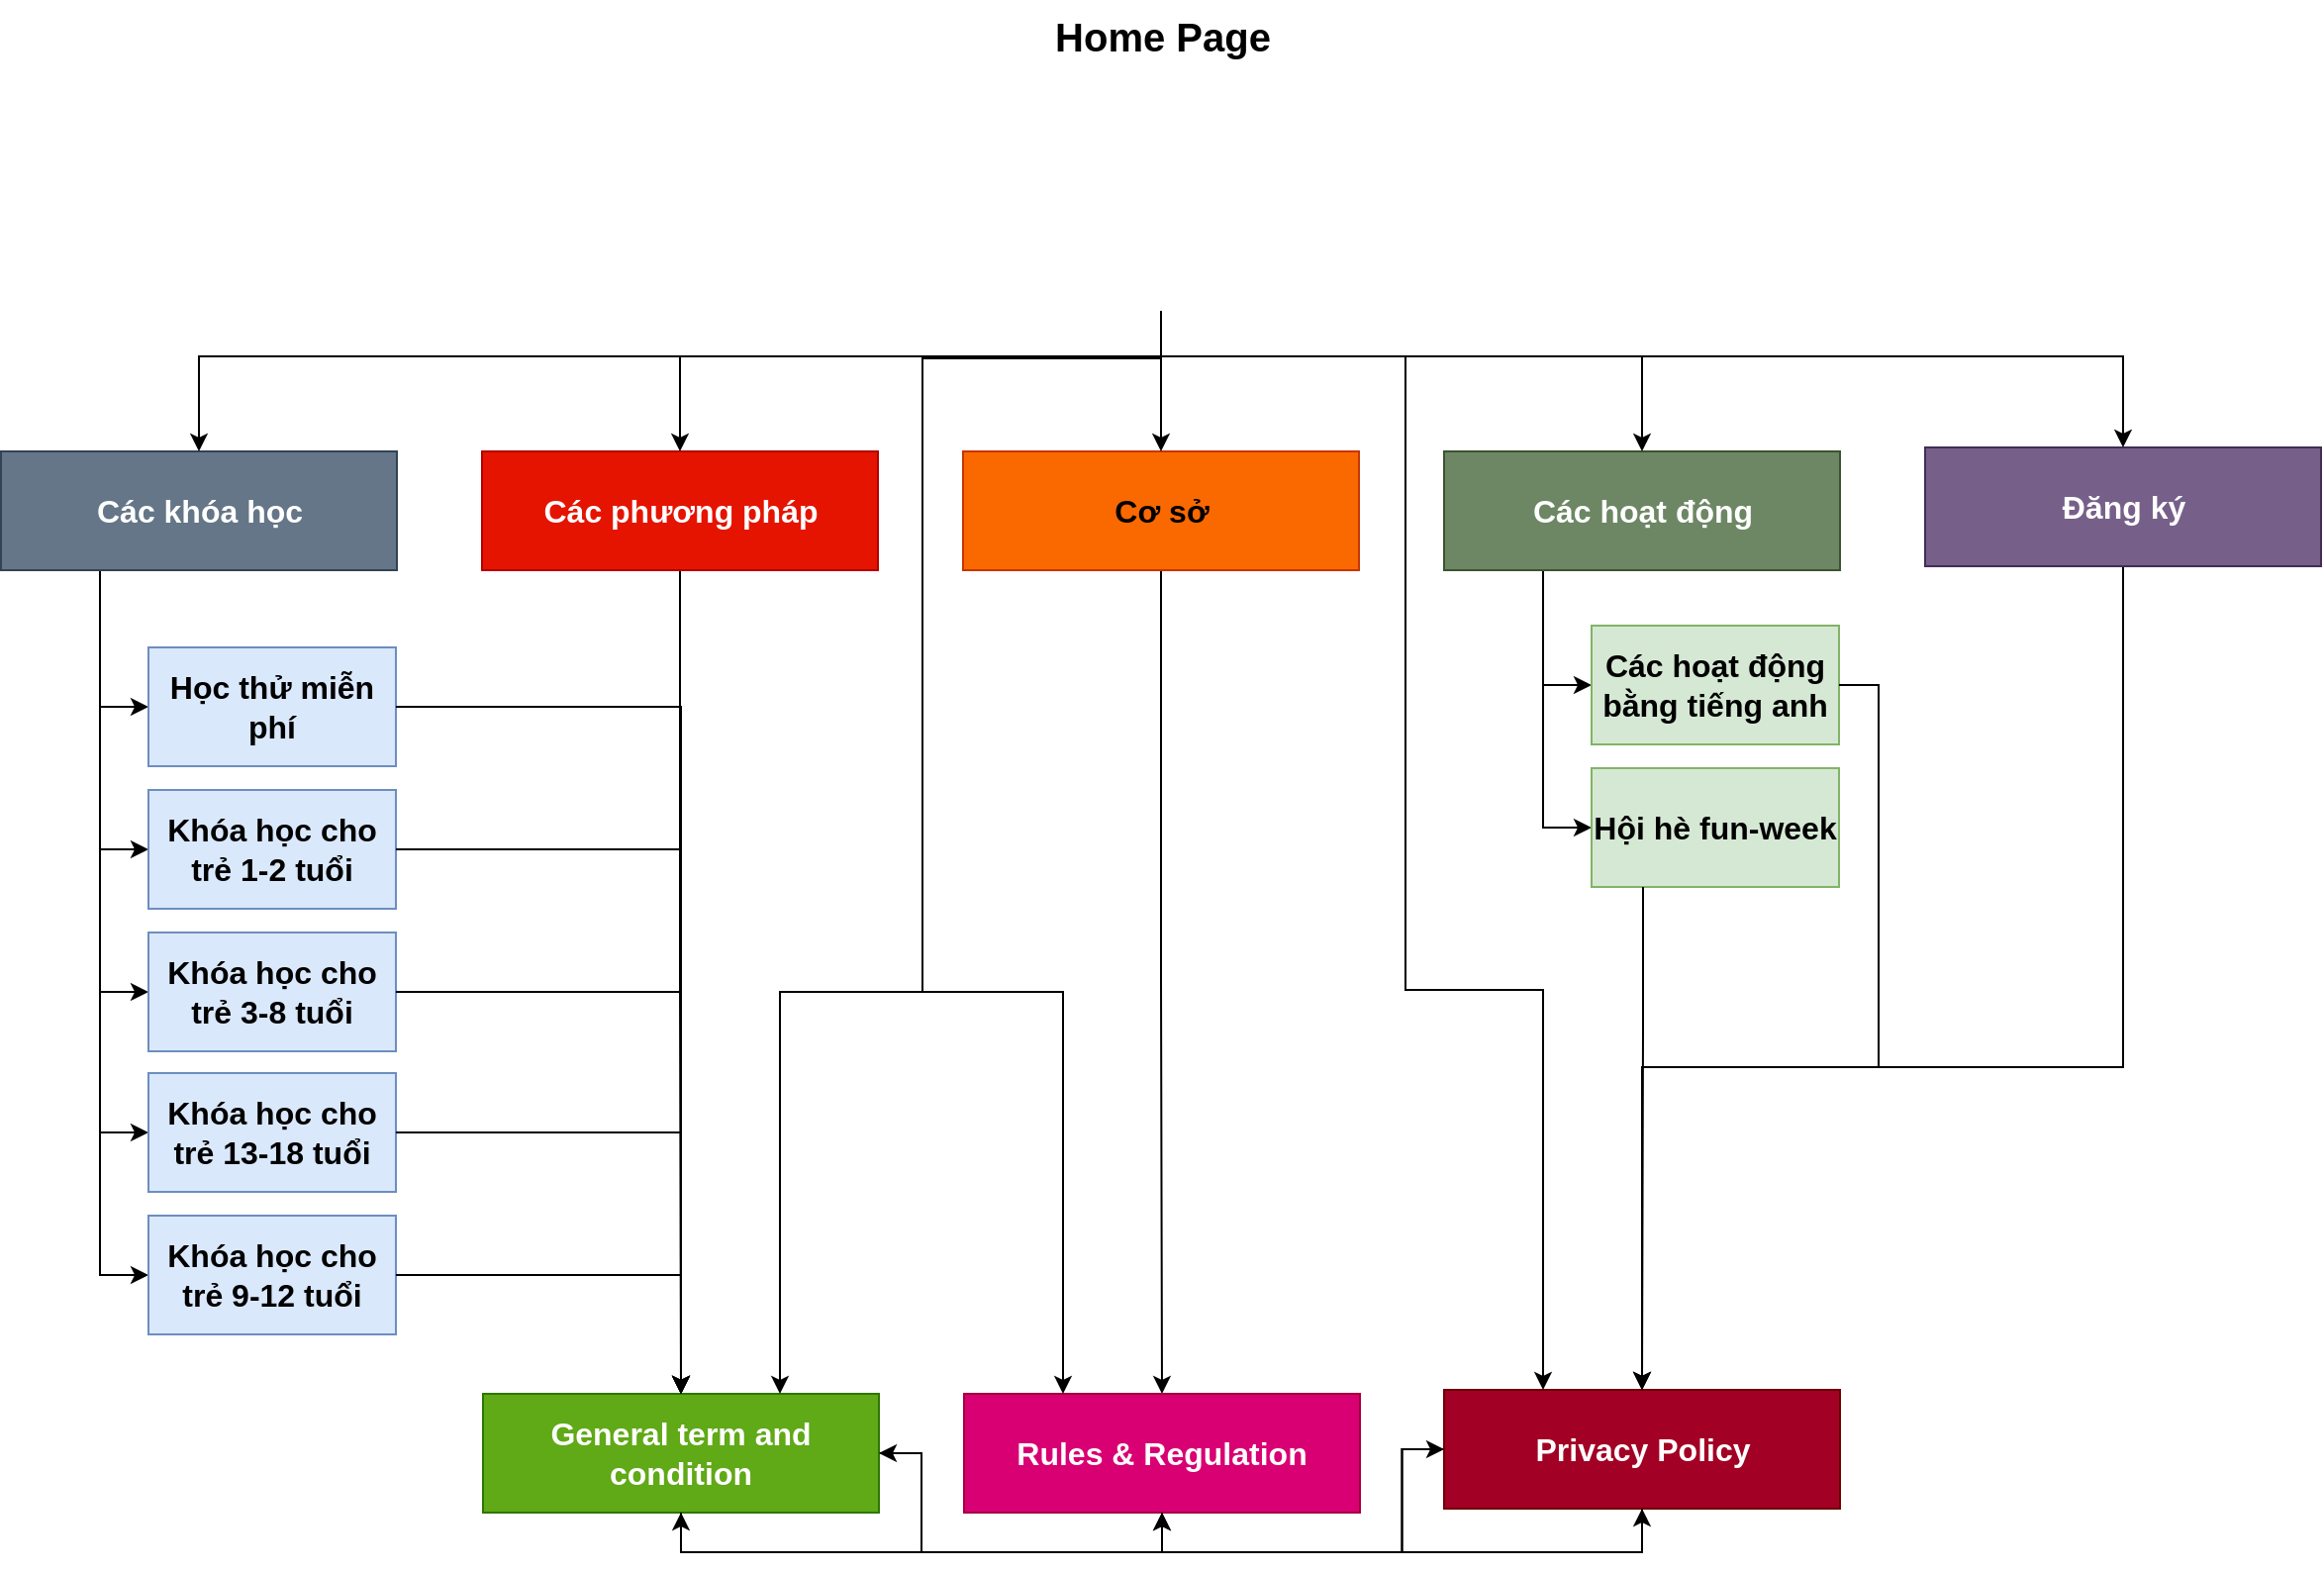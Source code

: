 <mxfile version="25.0.3">
  <diagram name="Page-1" id="11txOldVKfRSStuc-jgQ">
    <mxGraphModel dx="2233" dy="1171" grid="0" gridSize="10" guides="1" tooltips="1" connect="1" arrows="1" fold="1" page="0" pageScale="1" pageWidth="850" pageHeight="1100" math="0" shadow="0">
      <root>
        <mxCell id="0" />
        <mxCell id="1" parent="0" />
        <mxCell id="pDSXYvxTy878tVjiJmHI-3" value="" style="group;" vertex="1" connectable="0" parent="1">
          <mxGeometry x="395" y="332" width="127" height="157" as="geometry" />
        </mxCell>
        <mxCell id="pDSXYvxTy878tVjiJmHI-1" value="" style="shape=image;html=1;verticalAlign=top;verticalLabelPosition=bottom;labelBackgroundColor=#ffffff;imageAspect=0;aspect=fixed;image=https://cdn2.iconfinder.com/data/icons/essential-web-1-1/50/home-house-homepage-resient-address-128.png" vertex="1" parent="pDSXYvxTy878tVjiJmHI-3">
          <mxGeometry x="6.5" y="43" width="114" height="114" as="geometry" />
        </mxCell>
        <mxCell id="pDSXYvxTy878tVjiJmHI-2" value="&lt;b&gt;&lt;font style=&quot;font-size: 20px;&quot;&gt;Home Page&lt;/font&gt;&lt;/b&gt;" style="text;html=1;align=center;verticalAlign=middle;resizable=0;points=[];autosize=1;strokeColor=none;fillColor=none;" vertex="1" parent="pDSXYvxTy878tVjiJmHI-3">
          <mxGeometry width="127" height="36" as="geometry" />
        </mxCell>
        <mxCell id="pDSXYvxTy878tVjiJmHI-29" style="edgeStyle=orthogonalEdgeStyle;rounded=0;orthogonalLoop=1;jettySize=auto;html=1;exitX=0.25;exitY=1;exitDx=0;exitDy=0;entryX=0;entryY=0.5;entryDx=0;entryDy=0;" edge="1" parent="1" source="pDSXYvxTy878tVjiJmHI-4" target="pDSXYvxTy878tVjiJmHI-15">
          <mxGeometry relative="1" as="geometry" />
        </mxCell>
        <mxCell id="pDSXYvxTy878tVjiJmHI-30" style="edgeStyle=orthogonalEdgeStyle;rounded=0;orthogonalLoop=1;jettySize=auto;html=1;exitX=0.25;exitY=1;exitDx=0;exitDy=0;entryX=0;entryY=0.5;entryDx=0;entryDy=0;" edge="1" parent="1" source="pDSXYvxTy878tVjiJmHI-4" target="pDSXYvxTy878tVjiJmHI-16">
          <mxGeometry relative="1" as="geometry" />
        </mxCell>
        <mxCell id="pDSXYvxTy878tVjiJmHI-31" style="edgeStyle=orthogonalEdgeStyle;rounded=0;orthogonalLoop=1;jettySize=auto;html=1;exitX=0.25;exitY=1;exitDx=0;exitDy=0;entryX=0;entryY=0.5;entryDx=0;entryDy=0;" edge="1" parent="1" source="pDSXYvxTy878tVjiJmHI-4" target="pDSXYvxTy878tVjiJmHI-14">
          <mxGeometry relative="1" as="geometry" />
        </mxCell>
        <mxCell id="pDSXYvxTy878tVjiJmHI-32" style="edgeStyle=orthogonalEdgeStyle;rounded=0;orthogonalLoop=1;jettySize=auto;html=1;exitX=0.25;exitY=1;exitDx=0;exitDy=0;entryX=0;entryY=0.5;entryDx=0;entryDy=0;" edge="1" parent="1" source="pDSXYvxTy878tVjiJmHI-4" target="pDSXYvxTy878tVjiJmHI-13">
          <mxGeometry relative="1" as="geometry" />
        </mxCell>
        <mxCell id="pDSXYvxTy878tVjiJmHI-33" style="edgeStyle=orthogonalEdgeStyle;rounded=0;orthogonalLoop=1;jettySize=auto;html=1;exitX=0.25;exitY=1;exitDx=0;exitDy=0;entryX=0;entryY=0.5;entryDx=0;entryDy=0;" edge="1" parent="1" source="pDSXYvxTy878tVjiJmHI-4" target="pDSXYvxTy878tVjiJmHI-12">
          <mxGeometry relative="1" as="geometry" />
        </mxCell>
        <mxCell id="pDSXYvxTy878tVjiJmHI-4" value="&lt;font style=&quot;font-size: 16px;&quot;&gt;&lt;b&gt;Các khóa học&lt;/b&gt;&lt;/font&gt;" style="rounded=0;whiteSpace=wrap;html=1;fillColor=#647687;fontColor=#ffffff;strokeColor=#314354;" vertex="1" parent="1">
          <mxGeometry x="-127.5" y="560" width="200" height="60" as="geometry" />
        </mxCell>
        <mxCell id="pDSXYvxTy878tVjiJmHI-51" style="edgeStyle=orthogonalEdgeStyle;rounded=0;orthogonalLoop=1;jettySize=auto;html=1;exitX=0.5;exitY=1;exitDx=0;exitDy=0;entryX=0.5;entryY=0;entryDx=0;entryDy=0;" edge="1" parent="1" source="pDSXYvxTy878tVjiJmHI-5" target="pDSXYvxTy878tVjiJmHI-9">
          <mxGeometry relative="1" as="geometry" />
        </mxCell>
        <mxCell id="pDSXYvxTy878tVjiJmHI-5" value="&lt;font style=&quot;font-size: 16px;&quot;&gt;&lt;b&gt;Các phương pháp&lt;/b&gt;&lt;/font&gt;" style="rounded=0;whiteSpace=wrap;html=1;fillColor=#e51400;fontColor=#ffffff;strokeColor=#B20000;" vertex="1" parent="1">
          <mxGeometry x="115.5" y="560" width="200" height="60" as="geometry" />
        </mxCell>
        <mxCell id="pDSXYvxTy878tVjiJmHI-52" style="edgeStyle=orthogonalEdgeStyle;rounded=0;orthogonalLoop=1;jettySize=auto;html=1;exitX=0.5;exitY=1;exitDx=0;exitDy=0;" edge="1" parent="1" source="pDSXYvxTy878tVjiJmHI-6" target="pDSXYvxTy878tVjiJmHI-10">
          <mxGeometry relative="1" as="geometry" />
        </mxCell>
        <mxCell id="pDSXYvxTy878tVjiJmHI-6" value="&lt;font style=&quot;font-size: 16px;&quot;&gt;&lt;b&gt;Cơ sở&lt;/b&gt;&lt;/font&gt;" style="rounded=0;whiteSpace=wrap;html=1;fillColor=#fa6800;fontColor=#000000;strokeColor=#C73500;" vertex="1" parent="1">
          <mxGeometry x="358.5" y="560" width="200" height="60" as="geometry" />
        </mxCell>
        <mxCell id="pDSXYvxTy878tVjiJmHI-37" style="edgeStyle=orthogonalEdgeStyle;rounded=0;orthogonalLoop=1;jettySize=auto;html=1;exitX=0.25;exitY=1;exitDx=0;exitDy=0;entryX=0;entryY=0.5;entryDx=0;entryDy=0;" edge="1" parent="1" source="pDSXYvxTy878tVjiJmHI-7" target="pDSXYvxTy878tVjiJmHI-20">
          <mxGeometry relative="1" as="geometry" />
        </mxCell>
        <mxCell id="pDSXYvxTy878tVjiJmHI-38" style="edgeStyle=orthogonalEdgeStyle;rounded=0;orthogonalLoop=1;jettySize=auto;html=1;exitX=0.25;exitY=1;exitDx=0;exitDy=0;entryX=0;entryY=0.5;entryDx=0;entryDy=0;" edge="1" parent="1" source="pDSXYvxTy878tVjiJmHI-7" target="pDSXYvxTy878tVjiJmHI-19">
          <mxGeometry relative="1" as="geometry" />
        </mxCell>
        <mxCell id="pDSXYvxTy878tVjiJmHI-7" value="&lt;font style=&quot;font-size: 16px;&quot;&gt;&lt;b&gt;Các hoạt động&lt;/b&gt;&lt;/font&gt;" style="rounded=0;whiteSpace=wrap;html=1;fillColor=#6d8764;strokeColor=#3A5431;fontColor=#ffffff;" vertex="1" parent="1">
          <mxGeometry x="601.5" y="560" width="200" height="60" as="geometry" />
        </mxCell>
        <mxCell id="pDSXYvxTy878tVjiJmHI-56" style="edgeStyle=orthogonalEdgeStyle;rounded=0;orthogonalLoop=1;jettySize=auto;html=1;entryX=0.5;entryY=0;entryDx=0;entryDy=0;" edge="1" parent="1" source="pDSXYvxTy878tVjiJmHI-8" target="pDSXYvxTy878tVjiJmHI-11">
          <mxGeometry relative="1" as="geometry">
            <Array as="points">
              <mxPoint x="944" y="871" />
              <mxPoint x="702" y="871" />
            </Array>
          </mxGeometry>
        </mxCell>
        <mxCell id="pDSXYvxTy878tVjiJmHI-8" value="&lt;span style=&quot;font-size: 16px;&quot;&gt;&lt;b&gt;Đăng ký&lt;/b&gt;&lt;/span&gt;" style="rounded=0;whiteSpace=wrap;html=1;fillColor=#76608a;fontColor=#ffffff;strokeColor=#432D57;" vertex="1" parent="1">
          <mxGeometry x="844.5" y="558" width="200" height="60" as="geometry" />
        </mxCell>
        <mxCell id="pDSXYvxTy878tVjiJmHI-17" value="" style="group" vertex="1" connectable="0" parent="1">
          <mxGeometry x="-53" y="659" width="125" height="347" as="geometry" />
        </mxCell>
        <mxCell id="pDSXYvxTy878tVjiJmHI-12" value="&lt;span style=&quot;font-size: 16px;&quot;&gt;&lt;b&gt;Học thử miễn phí&lt;/b&gt;&lt;/span&gt;" style="rounded=0;whiteSpace=wrap;html=1;fillColor=#dae8fc;strokeColor=#6c8ebf;" vertex="1" parent="pDSXYvxTy878tVjiJmHI-17">
          <mxGeometry width="125" height="60" as="geometry" />
        </mxCell>
        <mxCell id="pDSXYvxTy878tVjiJmHI-13" value="&lt;span style=&quot;font-size: 16px;&quot;&gt;&lt;b&gt;Khóa học cho trẻ 1-2 tuổi&lt;/b&gt;&lt;/span&gt;" style="rounded=0;whiteSpace=wrap;html=1;fillColor=#dae8fc;strokeColor=#6c8ebf;" vertex="1" parent="pDSXYvxTy878tVjiJmHI-17">
          <mxGeometry y="72" width="125" height="60" as="geometry" />
        </mxCell>
        <mxCell id="pDSXYvxTy878tVjiJmHI-14" value="&lt;span style=&quot;font-size: 16px;&quot;&gt;&lt;b&gt;Khóa học cho trẻ 3-8 tuổi&lt;/b&gt;&lt;/span&gt;" style="rounded=0;whiteSpace=wrap;html=1;fillColor=#dae8fc;strokeColor=#6c8ebf;" vertex="1" parent="pDSXYvxTy878tVjiJmHI-17">
          <mxGeometry y="144" width="125" height="60" as="geometry" />
        </mxCell>
        <mxCell id="pDSXYvxTy878tVjiJmHI-15" value="&lt;span style=&quot;font-size: 16px;&quot;&gt;&lt;b&gt;Khóa học cho trẻ 9-12 tuổi&lt;/b&gt;&lt;/span&gt;" style="rounded=0;whiteSpace=wrap;html=1;fillColor=#dae8fc;strokeColor=#6c8ebf;" vertex="1" parent="pDSXYvxTy878tVjiJmHI-17">
          <mxGeometry y="287" width="125" height="60" as="geometry" />
        </mxCell>
        <mxCell id="pDSXYvxTy878tVjiJmHI-16" value="&lt;span style=&quot;font-size: 16px;&quot;&gt;&lt;b&gt;Khóa học cho trẻ 13-18 tuổi&lt;/b&gt;&lt;/span&gt;" style="rounded=0;whiteSpace=wrap;html=1;fillColor=#dae8fc;strokeColor=#6c8ebf;" vertex="1" parent="pDSXYvxTy878tVjiJmHI-17">
          <mxGeometry y="215" width="125" height="60" as="geometry" />
        </mxCell>
        <mxCell id="pDSXYvxTy878tVjiJmHI-24" style="edgeStyle=orthogonalEdgeStyle;rounded=0;orthogonalLoop=1;jettySize=auto;html=1;entryX=0.5;entryY=0;entryDx=0;entryDy=0;" edge="1" parent="1" source="pDSXYvxTy878tVjiJmHI-1" target="pDSXYvxTy878tVjiJmHI-4">
          <mxGeometry relative="1" as="geometry">
            <Array as="points">
              <mxPoint x="459" y="512" />
              <mxPoint x="-27" y="512" />
            </Array>
          </mxGeometry>
        </mxCell>
        <mxCell id="pDSXYvxTy878tVjiJmHI-25" style="edgeStyle=orthogonalEdgeStyle;rounded=0;orthogonalLoop=1;jettySize=auto;html=1;entryX=0.5;entryY=0;entryDx=0;entryDy=0;" edge="1" parent="1" source="pDSXYvxTy878tVjiJmHI-1" target="pDSXYvxTy878tVjiJmHI-5">
          <mxGeometry relative="1" as="geometry">
            <Array as="points">
              <mxPoint x="459" y="512" />
              <mxPoint x="216" y="512" />
            </Array>
          </mxGeometry>
        </mxCell>
        <mxCell id="pDSXYvxTy878tVjiJmHI-26" style="edgeStyle=orthogonalEdgeStyle;rounded=0;orthogonalLoop=1;jettySize=auto;html=1;entryX=0.5;entryY=0;entryDx=0;entryDy=0;" edge="1" parent="1" source="pDSXYvxTy878tVjiJmHI-1" target="pDSXYvxTy878tVjiJmHI-6">
          <mxGeometry relative="1" as="geometry" />
        </mxCell>
        <mxCell id="pDSXYvxTy878tVjiJmHI-27" style="edgeStyle=orthogonalEdgeStyle;rounded=0;orthogonalLoop=1;jettySize=auto;html=1;entryX=0.5;entryY=0;entryDx=0;entryDy=0;" edge="1" parent="1" source="pDSXYvxTy878tVjiJmHI-1" target="pDSXYvxTy878tVjiJmHI-7">
          <mxGeometry relative="1" as="geometry">
            <Array as="points">
              <mxPoint x="459" y="512" />
              <mxPoint x="702" y="512" />
            </Array>
          </mxGeometry>
        </mxCell>
        <mxCell id="pDSXYvxTy878tVjiJmHI-28" style="edgeStyle=orthogonalEdgeStyle;rounded=0;orthogonalLoop=1;jettySize=auto;html=1;entryX=0.5;entryY=0;entryDx=0;entryDy=0;" edge="1" parent="1" source="pDSXYvxTy878tVjiJmHI-1" target="pDSXYvxTy878tVjiJmHI-8">
          <mxGeometry relative="1" as="geometry">
            <Array as="points">
              <mxPoint x="459" y="512" />
              <mxPoint x="944" y="512" />
            </Array>
          </mxGeometry>
        </mxCell>
        <mxCell id="pDSXYvxTy878tVjiJmHI-39" value="" style="group" vertex="1" connectable="0" parent="1">
          <mxGeometry x="676" y="648" width="125" height="132" as="geometry" />
        </mxCell>
        <mxCell id="pDSXYvxTy878tVjiJmHI-19" value="&lt;span style=&quot;font-size: 16px;&quot;&gt;&lt;b&gt;Các hoạt động bằng tiếng anh&lt;/b&gt;&lt;/span&gt;" style="rounded=0;whiteSpace=wrap;html=1;fillColor=#d5e8d4;strokeColor=#82b366;" vertex="1" parent="pDSXYvxTy878tVjiJmHI-39">
          <mxGeometry width="125" height="60" as="geometry" />
        </mxCell>
        <mxCell id="pDSXYvxTy878tVjiJmHI-20" value="&lt;span style=&quot;font-size: 16px;&quot;&gt;&lt;b&gt;Hội hè fun-week&lt;/b&gt;&lt;/span&gt;" style="rounded=0;whiteSpace=wrap;html=1;fillColor=#d5e8d4;strokeColor=#82b366;" vertex="1" parent="pDSXYvxTy878tVjiJmHI-39">
          <mxGeometry y="72" width="125" height="60" as="geometry" />
        </mxCell>
        <mxCell id="pDSXYvxTy878tVjiJmHI-41" value="" style="group" vertex="1" connectable="0" parent="1">
          <mxGeometry x="116" y="1034" width="685.5" height="62" as="geometry" />
        </mxCell>
        <mxCell id="pDSXYvxTy878tVjiJmHI-58" style="edgeStyle=orthogonalEdgeStyle;rounded=0;orthogonalLoop=1;jettySize=auto;html=1;entryX=0.5;entryY=1;entryDx=0;entryDy=0;" edge="1" parent="pDSXYvxTy878tVjiJmHI-41" source="pDSXYvxTy878tVjiJmHI-11" target="pDSXYvxTy878tVjiJmHI-9">
          <mxGeometry relative="1" as="geometry">
            <Array as="points">
              <mxPoint x="586" y="82" />
              <mxPoint x="100" y="82" />
            </Array>
          </mxGeometry>
        </mxCell>
        <mxCell id="pDSXYvxTy878tVjiJmHI-60" style="edgeStyle=orthogonalEdgeStyle;rounded=0;orthogonalLoop=1;jettySize=auto;html=1;entryX=0.5;entryY=1;entryDx=0;entryDy=0;" edge="1" parent="pDSXYvxTy878tVjiJmHI-41" source="pDSXYvxTy878tVjiJmHI-11" target="pDSXYvxTy878tVjiJmHI-10">
          <mxGeometry relative="1" as="geometry" />
        </mxCell>
        <mxCell id="pDSXYvxTy878tVjiJmHI-11" value="&lt;span style=&quot;font-size: 16px;&quot;&gt;&lt;b&gt;Privacy Policy&lt;/b&gt;&lt;/span&gt;" style="rounded=0;whiteSpace=wrap;html=1;fillColor=#a20025;fontColor=#ffffff;strokeColor=#6F0000;" vertex="1" parent="pDSXYvxTy878tVjiJmHI-41">
          <mxGeometry x="485.5" width="200" height="60" as="geometry" />
        </mxCell>
        <mxCell id="pDSXYvxTy878tVjiJmHI-40" value="" style="group" vertex="1" connectable="0" parent="pDSXYvxTy878tVjiJmHI-41">
          <mxGeometry y="2" width="443" height="60" as="geometry" />
        </mxCell>
        <mxCell id="pDSXYvxTy878tVjiJmHI-59" style="edgeStyle=orthogonalEdgeStyle;rounded=0;orthogonalLoop=1;jettySize=auto;html=1;entryX=0.5;entryY=1;entryDx=0;entryDy=0;" edge="1" parent="pDSXYvxTy878tVjiJmHI-40" source="pDSXYvxTy878tVjiJmHI-9" target="pDSXYvxTy878tVjiJmHI-10">
          <mxGeometry relative="1" as="geometry" />
        </mxCell>
        <mxCell id="pDSXYvxTy878tVjiJmHI-9" value="&lt;span style=&quot;font-size: 16px;&quot;&gt;&lt;b&gt;General term and condition&lt;/b&gt;&lt;/span&gt;" style="rounded=0;whiteSpace=wrap;html=1;fillColor=#60a917;fontColor=#ffffff;strokeColor=#2D7600;" vertex="1" parent="pDSXYvxTy878tVjiJmHI-40">
          <mxGeometry width="200" height="60" as="geometry" />
        </mxCell>
        <mxCell id="pDSXYvxTy878tVjiJmHI-61" style="edgeStyle=orthogonalEdgeStyle;rounded=0;orthogonalLoop=1;jettySize=auto;html=1;exitX=0.5;exitY=1;exitDx=0;exitDy=0;entryX=1;entryY=0.5;entryDx=0;entryDy=0;" edge="1" parent="pDSXYvxTy878tVjiJmHI-40" source="pDSXYvxTy878tVjiJmHI-10" target="pDSXYvxTy878tVjiJmHI-9">
          <mxGeometry relative="1" as="geometry" />
        </mxCell>
        <mxCell id="pDSXYvxTy878tVjiJmHI-10" value="&lt;span style=&quot;font-size: 16px;&quot;&gt;&lt;b&gt;Rules &amp;amp; Regulation&lt;/b&gt;&lt;/span&gt;" style="rounded=0;whiteSpace=wrap;html=1;fillColor=#d80073;fontColor=#ffffff;strokeColor=#A50040;" vertex="1" parent="pDSXYvxTy878tVjiJmHI-40">
          <mxGeometry x="243" width="200" height="60" as="geometry" />
        </mxCell>
        <mxCell id="pDSXYvxTy878tVjiJmHI-57" style="edgeStyle=orthogonalEdgeStyle;rounded=0;orthogonalLoop=1;jettySize=auto;html=1;exitX=0.5;exitY=1;exitDx=0;exitDy=0;entryX=0.5;entryY=1;entryDx=0;entryDy=0;" edge="1" parent="pDSXYvxTy878tVjiJmHI-41" source="pDSXYvxTy878tVjiJmHI-9" target="pDSXYvxTy878tVjiJmHI-11">
          <mxGeometry relative="1" as="geometry" />
        </mxCell>
        <mxCell id="pDSXYvxTy878tVjiJmHI-63" style="edgeStyle=orthogonalEdgeStyle;rounded=0;orthogonalLoop=1;jettySize=auto;html=1;exitX=0.5;exitY=1;exitDx=0;exitDy=0;entryX=0;entryY=0.5;entryDx=0;entryDy=0;" edge="1" parent="pDSXYvxTy878tVjiJmHI-41" source="pDSXYvxTy878tVjiJmHI-10" target="pDSXYvxTy878tVjiJmHI-11">
          <mxGeometry relative="1" as="geometry" />
        </mxCell>
        <mxCell id="pDSXYvxTy878tVjiJmHI-42" style="edgeStyle=orthogonalEdgeStyle;rounded=0;orthogonalLoop=1;jettySize=auto;html=1;entryX=0.5;entryY=0;entryDx=0;entryDy=0;" edge="1" parent="1" source="pDSXYvxTy878tVjiJmHI-12" target="pDSXYvxTy878tVjiJmHI-9">
          <mxGeometry relative="1" as="geometry" />
        </mxCell>
        <mxCell id="pDSXYvxTy878tVjiJmHI-45" style="edgeStyle=orthogonalEdgeStyle;rounded=0;orthogonalLoop=1;jettySize=auto;html=1;entryX=0.5;entryY=0;entryDx=0;entryDy=0;" edge="1" parent="1" source="pDSXYvxTy878tVjiJmHI-13" target="pDSXYvxTy878tVjiJmHI-9">
          <mxGeometry relative="1" as="geometry" />
        </mxCell>
        <mxCell id="pDSXYvxTy878tVjiJmHI-46" style="edgeStyle=orthogonalEdgeStyle;rounded=0;orthogonalLoop=1;jettySize=auto;html=1;entryX=0.5;entryY=0;entryDx=0;entryDy=0;" edge="1" parent="1" source="pDSXYvxTy878tVjiJmHI-14" target="pDSXYvxTy878tVjiJmHI-9">
          <mxGeometry relative="1" as="geometry" />
        </mxCell>
        <mxCell id="pDSXYvxTy878tVjiJmHI-48" style="edgeStyle=orthogonalEdgeStyle;rounded=0;orthogonalLoop=1;jettySize=auto;html=1;entryX=0.5;entryY=0;entryDx=0;entryDy=0;" edge="1" parent="1" source="pDSXYvxTy878tVjiJmHI-16" target="pDSXYvxTy878tVjiJmHI-9">
          <mxGeometry relative="1" as="geometry" />
        </mxCell>
        <mxCell id="pDSXYvxTy878tVjiJmHI-49" style="edgeStyle=orthogonalEdgeStyle;rounded=0;orthogonalLoop=1;jettySize=auto;html=1;" edge="1" parent="1" source="pDSXYvxTy878tVjiJmHI-15" target="pDSXYvxTy878tVjiJmHI-9">
          <mxGeometry relative="1" as="geometry" />
        </mxCell>
        <mxCell id="pDSXYvxTy878tVjiJmHI-54" style="edgeStyle=orthogonalEdgeStyle;rounded=0;orthogonalLoop=1;jettySize=auto;html=1;exitX=1;exitY=0.5;exitDx=0;exitDy=0;entryX=0.5;entryY=0;entryDx=0;entryDy=0;" edge="1" parent="1" source="pDSXYvxTy878tVjiJmHI-19" target="pDSXYvxTy878tVjiJmHI-11">
          <mxGeometry relative="1" as="geometry" />
        </mxCell>
        <mxCell id="pDSXYvxTy878tVjiJmHI-55" style="edgeStyle=orthogonalEdgeStyle;rounded=0;orthogonalLoop=1;jettySize=auto;html=1;entryX=0.5;entryY=0;entryDx=0;entryDy=0;" edge="1" parent="1" source="pDSXYvxTy878tVjiJmHI-20" target="pDSXYvxTy878tVjiJmHI-11">
          <mxGeometry relative="1" as="geometry">
            <Array as="points">
              <mxPoint x="702" y="851" />
              <mxPoint x="702" y="851" />
            </Array>
          </mxGeometry>
        </mxCell>
        <mxCell id="pDSXYvxTy878tVjiJmHI-64" style="edgeStyle=orthogonalEdgeStyle;rounded=0;orthogonalLoop=1;jettySize=auto;html=1;entryX=0.75;entryY=0;entryDx=0;entryDy=0;" edge="1" parent="1" source="pDSXYvxTy878tVjiJmHI-1" target="pDSXYvxTy878tVjiJmHI-9">
          <mxGeometry relative="1" as="geometry">
            <Array as="points">
              <mxPoint x="459" y="513" />
              <mxPoint x="338" y="513" />
              <mxPoint x="338" y="833" />
              <mxPoint x="266" y="833" />
            </Array>
          </mxGeometry>
        </mxCell>
        <mxCell id="pDSXYvxTy878tVjiJmHI-65" style="edgeStyle=orthogonalEdgeStyle;rounded=0;orthogonalLoop=1;jettySize=auto;html=1;entryX=0.25;entryY=0;entryDx=0;entryDy=0;" edge="1" parent="1" source="pDSXYvxTy878tVjiJmHI-1" target="pDSXYvxTy878tVjiJmHI-10">
          <mxGeometry relative="1" as="geometry">
            <Array as="points">
              <mxPoint x="459" y="513" />
              <mxPoint x="338" y="513" />
              <mxPoint x="338" y="833" />
              <mxPoint x="409" y="833" />
            </Array>
          </mxGeometry>
        </mxCell>
        <mxCell id="pDSXYvxTy878tVjiJmHI-66" style="edgeStyle=orthogonalEdgeStyle;rounded=0;orthogonalLoop=1;jettySize=auto;html=1;entryX=0.25;entryY=0;entryDx=0;entryDy=0;" edge="1" parent="1" source="pDSXYvxTy878tVjiJmHI-1" target="pDSXYvxTy878tVjiJmHI-11">
          <mxGeometry relative="1" as="geometry">
            <Array as="points">
              <mxPoint x="459" y="512" />
              <mxPoint x="582" y="512" />
              <mxPoint x="582" y="832" />
              <mxPoint x="651" y="832" />
            </Array>
          </mxGeometry>
        </mxCell>
      </root>
    </mxGraphModel>
  </diagram>
</mxfile>
